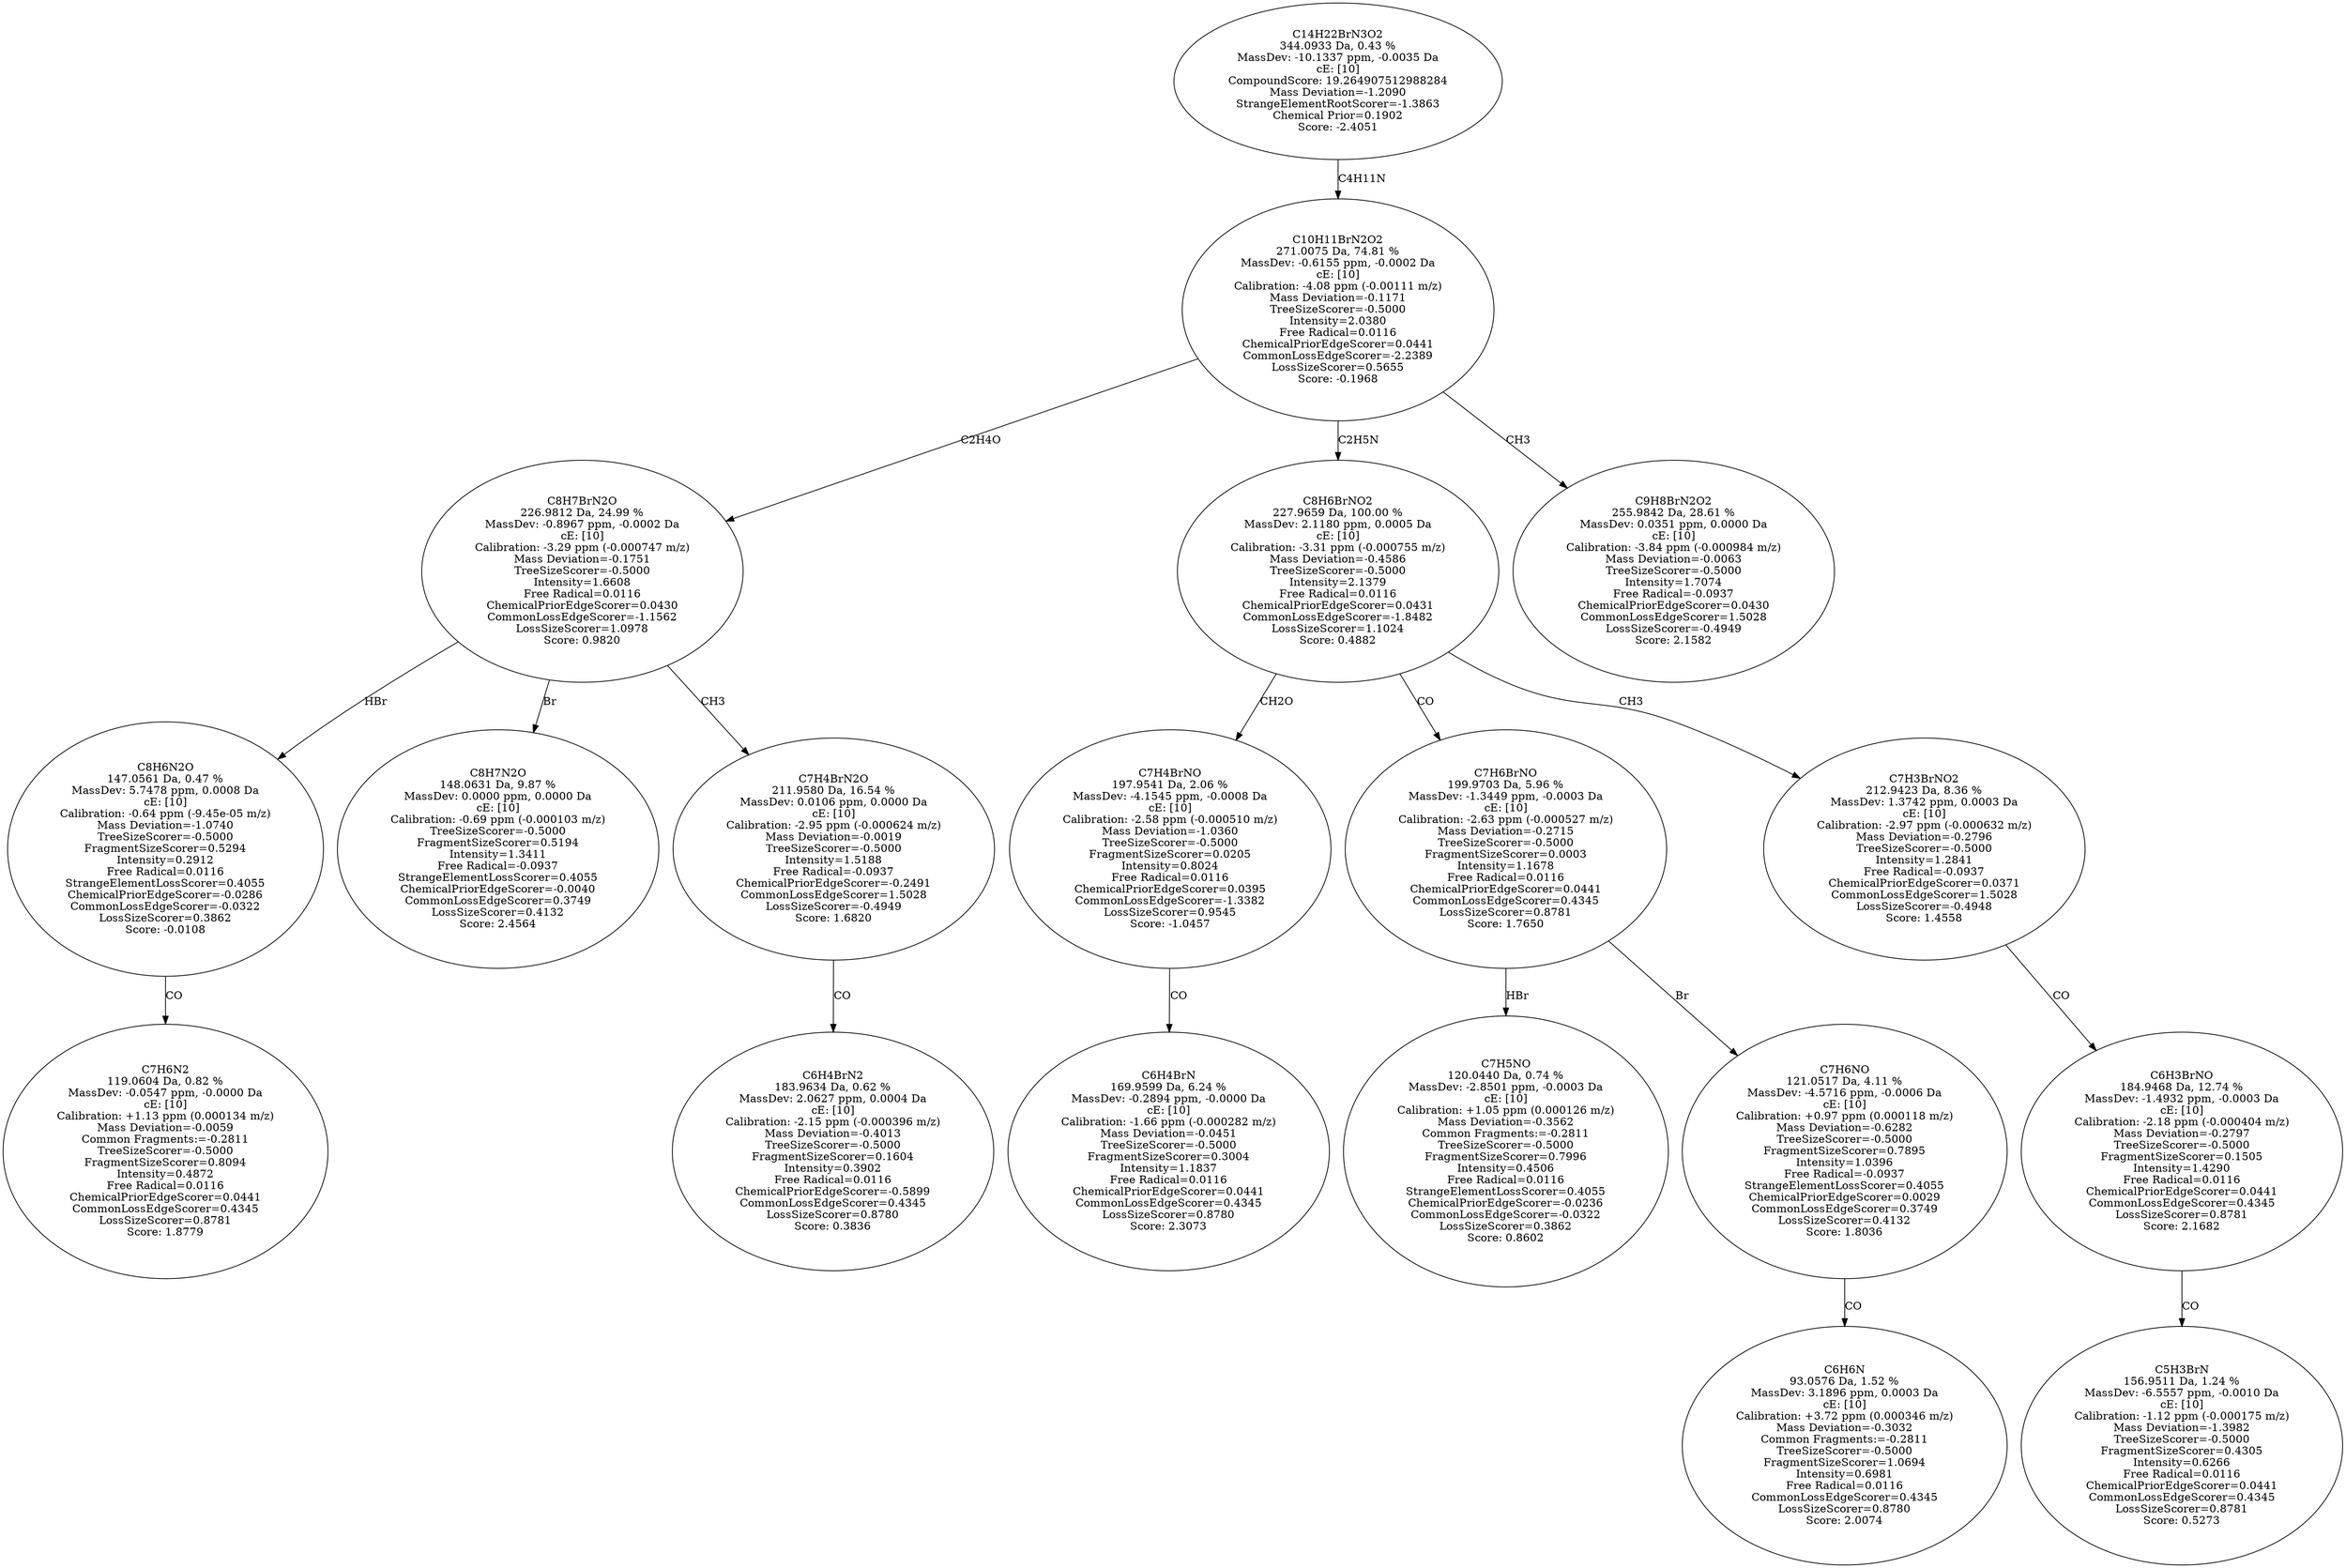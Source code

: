 strict digraph {
v1 [label="C7H6N2\n119.0604 Da, 0.82 %\nMassDev: -0.0547 ppm, -0.0000 Da\ncE: [10]\nCalibration: +1.13 ppm (0.000134 m/z)\nMass Deviation=-0.0059\nCommon Fragments:=-0.2811\nTreeSizeScorer=-0.5000\nFragmentSizeScorer=0.8094\nIntensity=0.4872\nFree Radical=0.0116\nChemicalPriorEdgeScorer=0.0441\nCommonLossEdgeScorer=0.4345\nLossSizeScorer=0.8781\nScore: 1.8779"];
v2 [label="C8H6N2O\n147.0561 Da, 0.47 %\nMassDev: 5.7478 ppm, 0.0008 Da\ncE: [10]\nCalibration: -0.64 ppm (-9.45e-05 m/z)\nMass Deviation=-1.0740\nTreeSizeScorer=-0.5000\nFragmentSizeScorer=0.5294\nIntensity=0.2912\nFree Radical=0.0116\nStrangeElementLossScorer=0.4055\nChemicalPriorEdgeScorer=-0.0286\nCommonLossEdgeScorer=-0.0322\nLossSizeScorer=0.3862\nScore: -0.0108"];
v3 [label="C8H7N2O\n148.0631 Da, 9.87 %\nMassDev: 0.0000 ppm, 0.0000 Da\ncE: [10]\nCalibration: -0.69 ppm (-0.000103 m/z)\nTreeSizeScorer=-0.5000\nFragmentSizeScorer=0.5194\nIntensity=1.3411\nFree Radical=-0.0937\nStrangeElementLossScorer=0.4055\nChemicalPriorEdgeScorer=-0.0040\nCommonLossEdgeScorer=0.3749\nLossSizeScorer=0.4132\nScore: 2.4564"];
v4 [label="C6H4BrN2\n183.9634 Da, 0.62 %\nMassDev: 2.0627 ppm, 0.0004 Da\ncE: [10]\nCalibration: -2.15 ppm (-0.000396 m/z)\nMass Deviation=-0.4013\nTreeSizeScorer=-0.5000\nFragmentSizeScorer=0.1604\nIntensity=0.3902\nFree Radical=0.0116\nChemicalPriorEdgeScorer=-0.5899\nCommonLossEdgeScorer=0.4345\nLossSizeScorer=0.8780\nScore: 0.3836"];
v5 [label="C7H4BrN2O\n211.9580 Da, 16.54 %\nMassDev: 0.0106 ppm, 0.0000 Da\ncE: [10]\nCalibration: -2.95 ppm (-0.000624 m/z)\nMass Deviation=-0.0019\nTreeSizeScorer=-0.5000\nIntensity=1.5188\nFree Radical=-0.0937\nChemicalPriorEdgeScorer=-0.2491\nCommonLossEdgeScorer=1.5028\nLossSizeScorer=-0.4949\nScore: 1.6820"];
v6 [label="C8H7BrN2O\n226.9812 Da, 24.99 %\nMassDev: -0.8967 ppm, -0.0002 Da\ncE: [10]\nCalibration: -3.29 ppm (-0.000747 m/z)\nMass Deviation=-0.1751\nTreeSizeScorer=-0.5000\nIntensity=1.6608\nFree Radical=0.0116\nChemicalPriorEdgeScorer=0.0430\nCommonLossEdgeScorer=-1.1562\nLossSizeScorer=1.0978\nScore: 0.9820"];
v7 [label="C6H4BrN\n169.9599 Da, 6.24 %\nMassDev: -0.2894 ppm, -0.0000 Da\ncE: [10]\nCalibration: -1.66 ppm (-0.000282 m/z)\nMass Deviation=-0.0451\nTreeSizeScorer=-0.5000\nFragmentSizeScorer=0.3004\nIntensity=1.1837\nFree Radical=0.0116\nChemicalPriorEdgeScorer=0.0441\nCommonLossEdgeScorer=0.4345\nLossSizeScorer=0.8780\nScore: 2.3073"];
v8 [label="C7H4BrNO\n197.9541 Da, 2.06 %\nMassDev: -4.1545 ppm, -0.0008 Da\ncE: [10]\nCalibration: -2.58 ppm (-0.000510 m/z)\nMass Deviation=-1.0360\nTreeSizeScorer=-0.5000\nFragmentSizeScorer=0.0205\nIntensity=0.8024\nFree Radical=0.0116\nChemicalPriorEdgeScorer=0.0395\nCommonLossEdgeScorer=-1.3382\nLossSizeScorer=0.9545\nScore: -1.0457"];
v9 [label="C7H5NO\n120.0440 Da, 0.74 %\nMassDev: -2.8501 ppm, -0.0003 Da\ncE: [10]\nCalibration: +1.05 ppm (0.000126 m/z)\nMass Deviation=-0.3562\nCommon Fragments:=-0.2811\nTreeSizeScorer=-0.5000\nFragmentSizeScorer=0.7996\nIntensity=0.4506\nFree Radical=0.0116\nStrangeElementLossScorer=0.4055\nChemicalPriorEdgeScorer=-0.0236\nCommonLossEdgeScorer=-0.0322\nLossSizeScorer=0.3862\nScore: 0.8602"];
v10 [label="C6H6N\n93.0576 Da, 1.52 %\nMassDev: 3.1896 ppm, 0.0003 Da\ncE: [10]\nCalibration: +3.72 ppm (0.000346 m/z)\nMass Deviation=-0.3032\nCommon Fragments:=-0.2811\nTreeSizeScorer=-0.5000\nFragmentSizeScorer=1.0694\nIntensity=0.6981\nFree Radical=0.0116\nCommonLossEdgeScorer=0.4345\nLossSizeScorer=0.8780\nScore: 2.0074"];
v11 [label="C7H6NO\n121.0517 Da, 4.11 %\nMassDev: -4.5716 ppm, -0.0006 Da\ncE: [10]\nCalibration: +0.97 ppm (0.000118 m/z)\nMass Deviation=-0.6282\nTreeSizeScorer=-0.5000\nFragmentSizeScorer=0.7895\nIntensity=1.0396\nFree Radical=-0.0937\nStrangeElementLossScorer=0.4055\nChemicalPriorEdgeScorer=0.0029\nCommonLossEdgeScorer=0.3749\nLossSizeScorer=0.4132\nScore: 1.8036"];
v12 [label="C7H6BrNO\n199.9703 Da, 5.96 %\nMassDev: -1.3449 ppm, -0.0003 Da\ncE: [10]\nCalibration: -2.63 ppm (-0.000527 m/z)\nMass Deviation=-0.2715\nTreeSizeScorer=-0.5000\nFragmentSizeScorer=0.0003\nIntensity=1.1678\nFree Radical=0.0116\nChemicalPriorEdgeScorer=0.0441\nCommonLossEdgeScorer=0.4345\nLossSizeScorer=0.8781\nScore: 1.7650"];
v13 [label="C5H3BrN\n156.9511 Da, 1.24 %\nMassDev: -6.5557 ppm, -0.0010 Da\ncE: [10]\nCalibration: -1.12 ppm (-0.000175 m/z)\nMass Deviation=-1.3982\nTreeSizeScorer=-0.5000\nFragmentSizeScorer=0.4305\nIntensity=0.6266\nFree Radical=0.0116\nChemicalPriorEdgeScorer=0.0441\nCommonLossEdgeScorer=0.4345\nLossSizeScorer=0.8781\nScore: 0.5273"];
v14 [label="C6H3BrNO\n184.9468 Da, 12.74 %\nMassDev: -1.4932 ppm, -0.0003 Da\ncE: [10]\nCalibration: -2.18 ppm (-0.000404 m/z)\nMass Deviation=-0.2797\nTreeSizeScorer=-0.5000\nFragmentSizeScorer=0.1505\nIntensity=1.4290\nFree Radical=0.0116\nChemicalPriorEdgeScorer=0.0441\nCommonLossEdgeScorer=0.4345\nLossSizeScorer=0.8781\nScore: 2.1682"];
v15 [label="C7H3BrNO2\n212.9423 Da, 8.36 %\nMassDev: 1.3742 ppm, 0.0003 Da\ncE: [10]\nCalibration: -2.97 ppm (-0.000632 m/z)\nMass Deviation=-0.2796\nTreeSizeScorer=-0.5000\nIntensity=1.2841\nFree Radical=-0.0937\nChemicalPriorEdgeScorer=0.0371\nCommonLossEdgeScorer=1.5028\nLossSizeScorer=-0.4948\nScore: 1.4558"];
v16 [label="C8H6BrNO2\n227.9659 Da, 100.00 %\nMassDev: 2.1180 ppm, 0.0005 Da\ncE: [10]\nCalibration: -3.31 ppm (-0.000755 m/z)\nMass Deviation=-0.4586\nTreeSizeScorer=-0.5000\nIntensity=2.1379\nFree Radical=0.0116\nChemicalPriorEdgeScorer=0.0431\nCommonLossEdgeScorer=-1.8482\nLossSizeScorer=1.1024\nScore: 0.4882"];
v17 [label="C9H8BrN2O2\n255.9842 Da, 28.61 %\nMassDev: 0.0351 ppm, 0.0000 Da\ncE: [10]\nCalibration: -3.84 ppm (-0.000984 m/z)\nMass Deviation=-0.0063\nTreeSizeScorer=-0.5000\nIntensity=1.7074\nFree Radical=-0.0937\nChemicalPriorEdgeScorer=0.0430\nCommonLossEdgeScorer=1.5028\nLossSizeScorer=-0.4949\nScore: 2.1582"];
v18 [label="C10H11BrN2O2\n271.0075 Da, 74.81 %\nMassDev: -0.6155 ppm, -0.0002 Da\ncE: [10]\nCalibration: -4.08 ppm (-0.00111 m/z)\nMass Deviation=-0.1171\nTreeSizeScorer=-0.5000\nIntensity=2.0380\nFree Radical=0.0116\nChemicalPriorEdgeScorer=0.0441\nCommonLossEdgeScorer=-2.2389\nLossSizeScorer=0.5655\nScore: -0.1968"];
v19 [label="C14H22BrN3O2\n344.0933 Da, 0.43 %\nMassDev: -10.1337 ppm, -0.0035 Da\ncE: [10]\nCompoundScore: 19.264907512988284\nMass Deviation=-1.2090\nStrangeElementRootScorer=-1.3863\nChemical Prior=0.1902\nScore: -2.4051"];
v2 -> v1 [label="CO"];
v6 -> v2 [label="HBr"];
v6 -> v3 [label="Br"];
v5 -> v4 [label="CO"];
v6 -> v5 [label="CH3"];
v18 -> v6 [label="C2H4O"];
v8 -> v7 [label="CO"];
v16 -> v8 [label="CH2O"];
v12 -> v9 [label="HBr"];
v11 -> v10 [label="CO"];
v12 -> v11 [label="Br"];
v16 -> v12 [label="CO"];
v14 -> v13 [label="CO"];
v15 -> v14 [label="CO"];
v16 -> v15 [label="CH3"];
v18 -> v16 [label="C2H5N"];
v18 -> v17 [label="CH3"];
v19 -> v18 [label="C4H11N"];
}